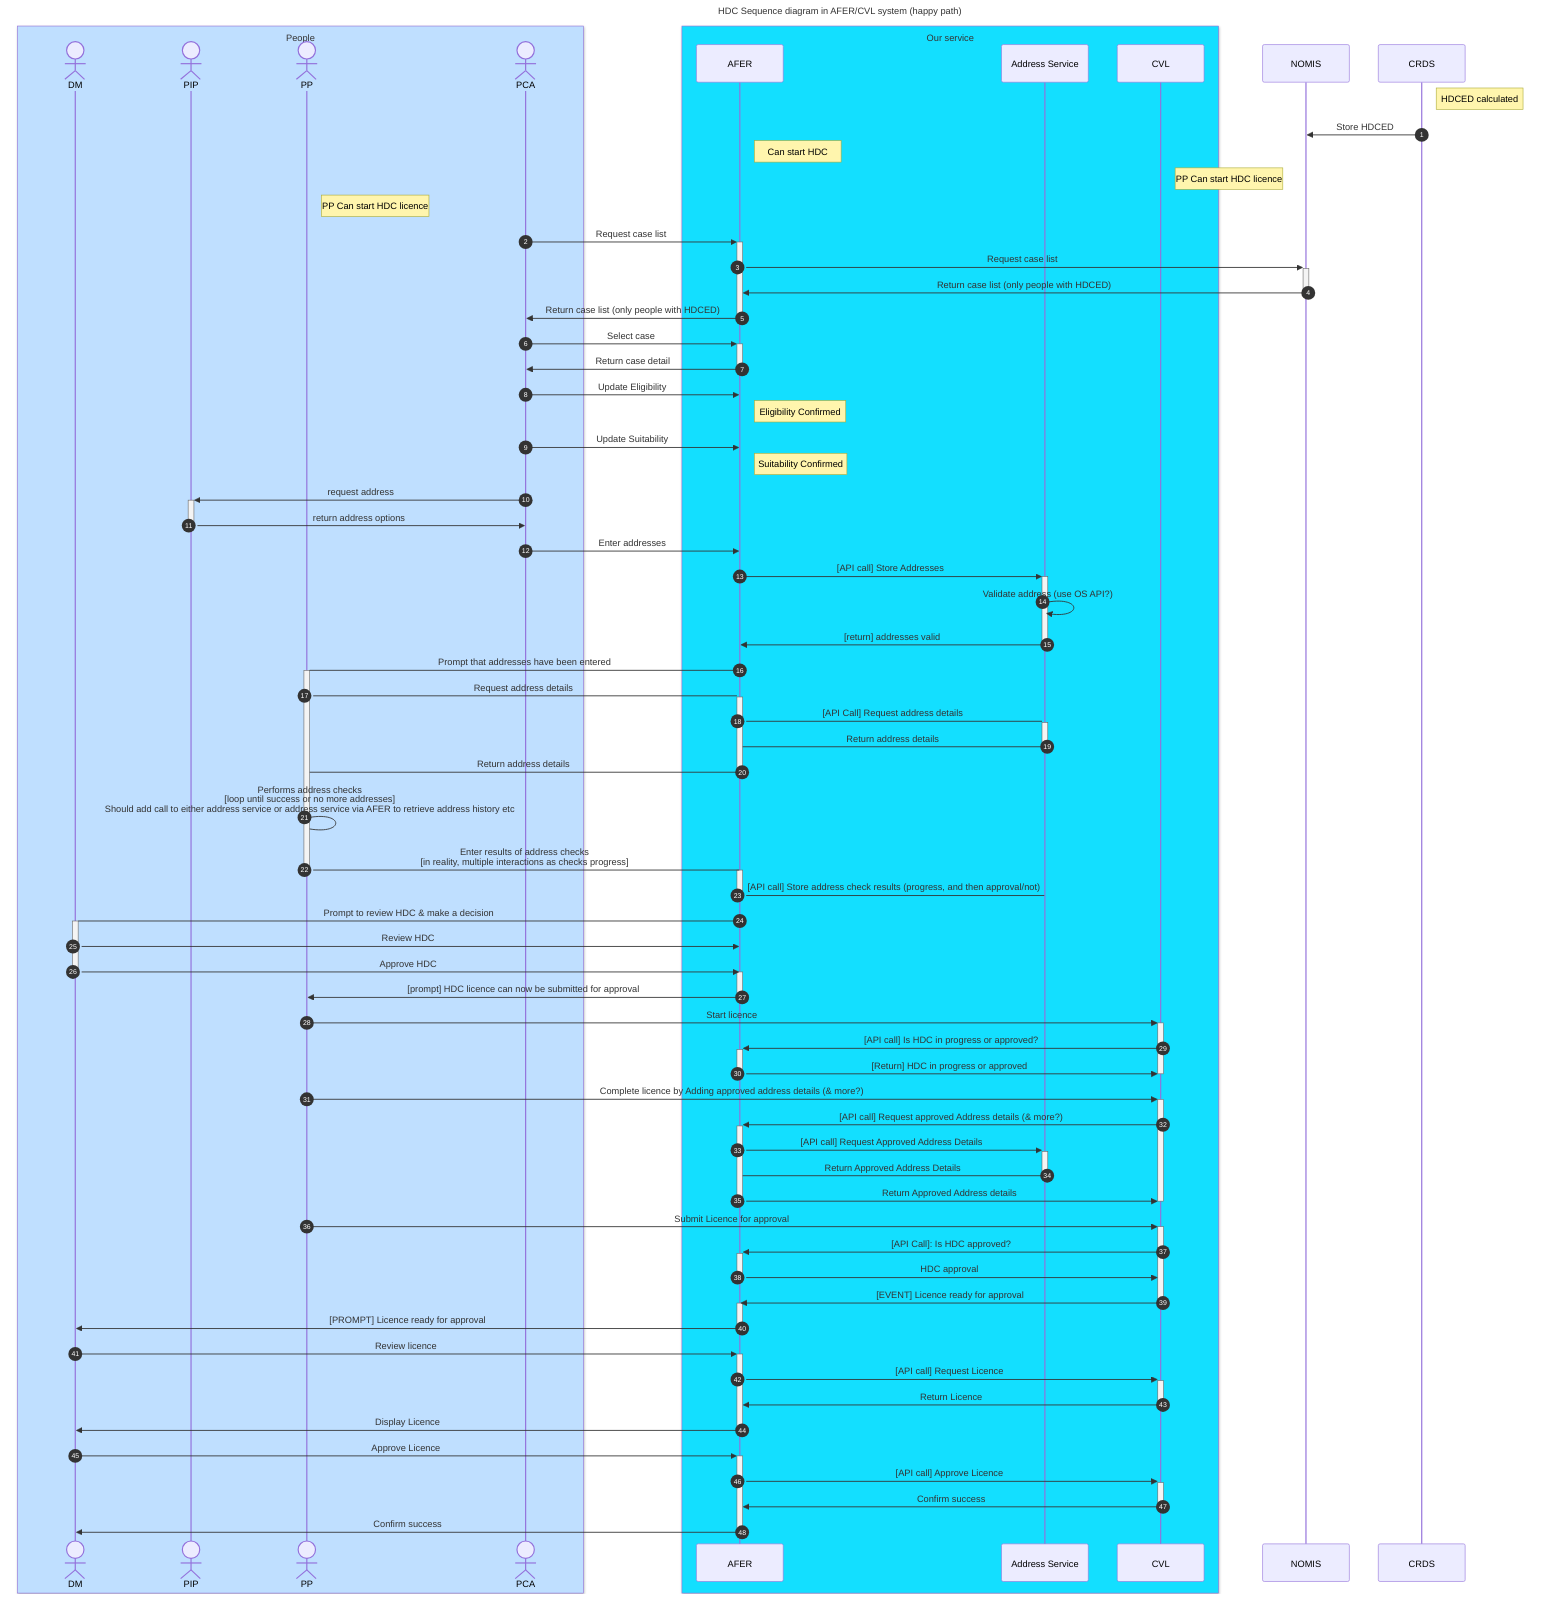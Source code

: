 ---
title: HDC Sequence diagram in AFER/CVL system (happy path)
---

sequenceDiagram
  autonumber
%%actor POM
  box rgb(191, 223, 255) People
    actor DM
    actor PIP
    actor PP
    actor PCA
  end
  box rgb(19, 223, 255) Our service

    participant AFER
    participant Address Service
    participant CVL
  end

  participant NOMIS
  participant CRDS

%% START HDCED CALCULATED BLOCK
  Note right of CRDS: HDCED calculated
  CRDS->>NOMIS: Store HDCED
  Note right of AFER: Can start HDC
  Note right of CVL: PP Can start HDC licence
  Note right of PP: PP Can start HDC licence
%% END HDCED CALCULATED BLOCK

  PCA->>+AFER: Request case list
  AFER->>+NOMIS: Request case list
  NOMIS->>-AFER: Return case list (only people with HDCED)
  AFER->>-PCA: Return case list (only people with HDCED)

  PCA->>+AFER: Select case
  AFER->>-PCA: Return case detail

  PCA->>AFER: Update Eligibility
  Note right of AFER: Eligibility Confirmed
  PCA->>AFER: Update Suitability
  Note right of AFER: Suitability Confirmed

%% NOTE: for simplicity, not modelling eligibility letter

%% BEGIN ADDRESS SECTION
  PCA->>+PIP: request address
  PIP->>-PCA: return address options

  PCA->>AFER: Enter addresses
  AFER->>+Address Service: [API call] Store Addresses
  Address Service->>Address Service: Validate address (use OS API?)
  Address Service->>-AFER: [return] addresses valid

%% Address check section. TODO: put in a loop block, or enumerate individual steps
  AFER->+PP: Prompt that addresses have been entered
  PP->+AFER: Request address details
  AFER->+Address Service: [API Call] Request address details
  Address Service->-AFER: Return address details
  AFER->-PP: Return address details
  PP->PP: Performs address checks<br/>[loop until success or no more addresses]<br/>Should add call to either address service or address service via AFER to retrieve address history etc
  PP->-AFER: Enter results of address checks<br/>[in reality, multiple interactions as checks progress]
  activate AFER
  AFER->-Address Service: [API call] Store address check results (progress, and then approval/not)

%% END ADDRESS SECTION

  AFER->+DM: Prompt to review HDC & make a decision
  DM->>AFER: Review HDC
  DM->>-AFER: Approve HDC
  activate AFER

  AFER->>-PP: [prompt] HDC licence can now be submitted for approval

%% licence creation block
%% NOTE: this can happen in paralell. Also, question about whether CVL should check HDC or nomis re whether an HDC licence can be produced.
  PP->>+CVL: Start licence
  CVL->>+AFER: [API call] Is HDC in progress or approved?
  AFER->>-CVL: [Return] HDC in progress or approved
  deactivate CVL
  PP->>+CVL: Complete licence by Adding approved address details (& more?)
  CVL->>+AFER: [API call] Request approved Address details (& more?)
  AFER->>+Address Service: [API call] Request Approved Address Details
  Address Service->-AFER: Return Approved Address Details
  AFER->>-CVL: Return Approved Address details
  deactivate CVL

  PP->>+CVL: Submit Licence for approval
  CVL->>+AFER: [API Call]: Is HDC approved?
  AFER->>-CVL: HDC approval
  CVL->>-AFER: [EVENT] Licence ready for approval
  activate AFER
  AFER->>-DM: [PROMPT] Licence ready for approval
  DM->>+AFER: Review licence
  AFER->>+CVL: [API call] Request Licence
  CVL->>-AFER: Return Licence
  AFER->>-DM: Display Licence

  DM->>+AFER: Approve Licence
  AFER->>+CVL: [API call] Approve Licence
  CVL->>-AFER: Confirm success
  AFER->>-DM: Confirm success